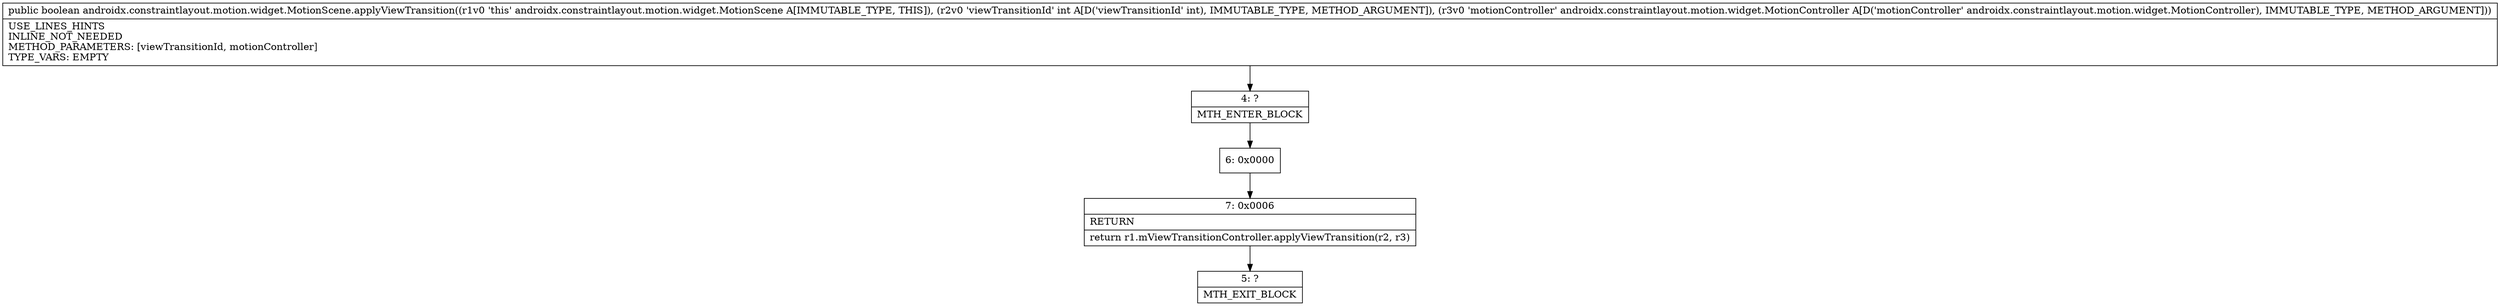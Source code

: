 digraph "CFG forandroidx.constraintlayout.motion.widget.MotionScene.applyViewTransition(ILandroidx\/constraintlayout\/motion\/widget\/MotionController;)Z" {
Node_4 [shape=record,label="{4\:\ ?|MTH_ENTER_BLOCK\l}"];
Node_6 [shape=record,label="{6\:\ 0x0000}"];
Node_7 [shape=record,label="{7\:\ 0x0006|RETURN\l|return r1.mViewTransitionController.applyViewTransition(r2, r3)\l}"];
Node_5 [shape=record,label="{5\:\ ?|MTH_EXIT_BLOCK\l}"];
MethodNode[shape=record,label="{public boolean androidx.constraintlayout.motion.widget.MotionScene.applyViewTransition((r1v0 'this' androidx.constraintlayout.motion.widget.MotionScene A[IMMUTABLE_TYPE, THIS]), (r2v0 'viewTransitionId' int A[D('viewTransitionId' int), IMMUTABLE_TYPE, METHOD_ARGUMENT]), (r3v0 'motionController' androidx.constraintlayout.motion.widget.MotionController A[D('motionController' androidx.constraintlayout.motion.widget.MotionController), IMMUTABLE_TYPE, METHOD_ARGUMENT]))  | USE_LINES_HINTS\lINLINE_NOT_NEEDED\lMETHOD_PARAMETERS: [viewTransitionId, motionController]\lTYPE_VARS: EMPTY\l}"];
MethodNode -> Node_4;Node_4 -> Node_6;
Node_6 -> Node_7;
Node_7 -> Node_5;
}

